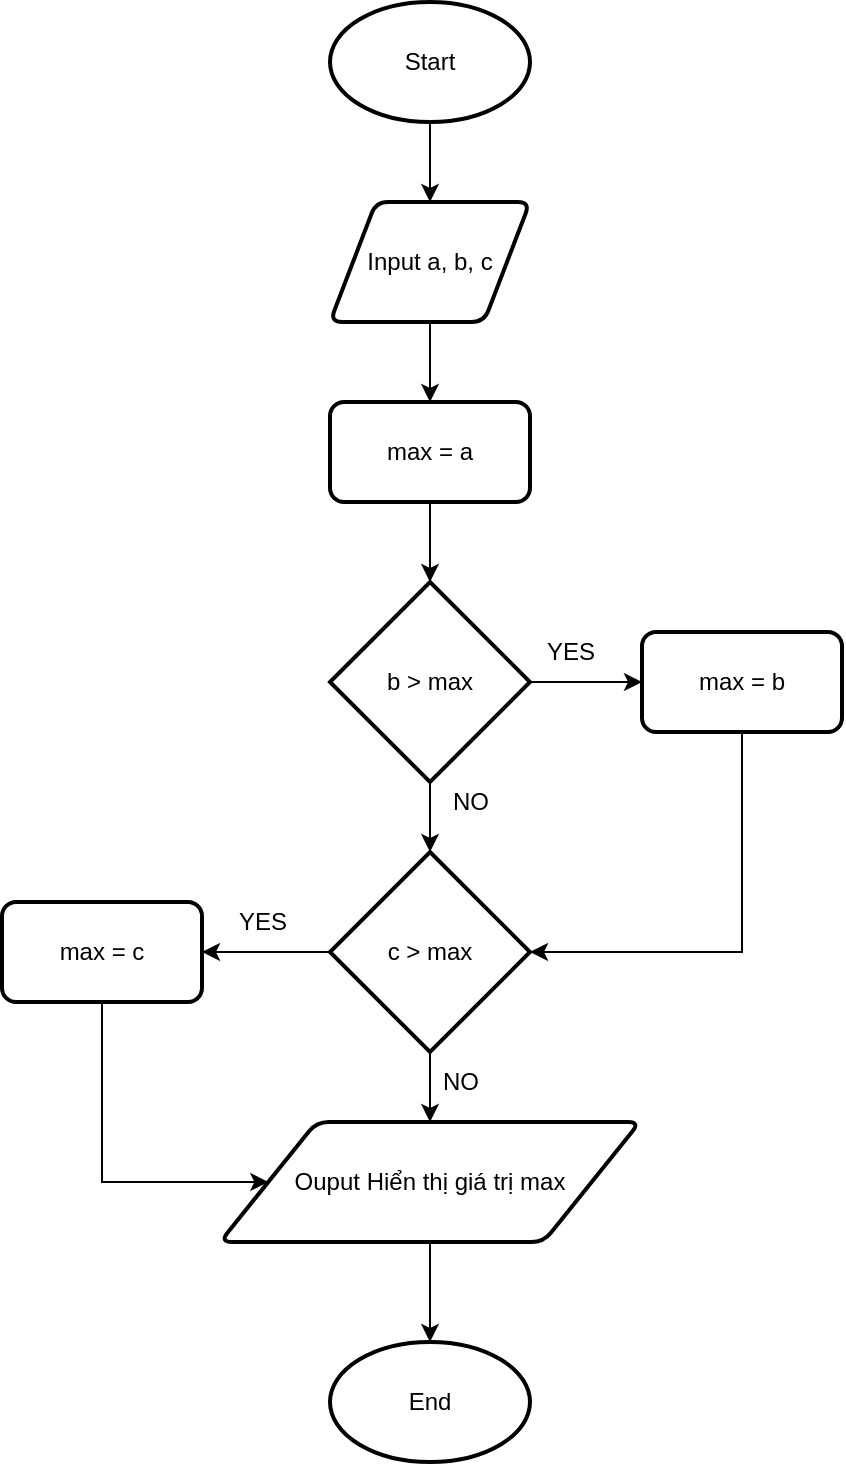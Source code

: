 <mxfile version="13.9.9" type="device"><diagram id="C5RBs43oDa-KdzZeNtuy" name="Page-1"><mxGraphModel dx="1024" dy="592" grid="1" gridSize="10" guides="1" tooltips="1" connect="1" arrows="1" fold="1" page="1" pageScale="1" pageWidth="827" pageHeight="1169" math="0" shadow="0"><root><mxCell id="WIyWlLk6GJQsqaUBKTNV-0"/><mxCell id="WIyWlLk6GJQsqaUBKTNV-1" parent="WIyWlLk6GJQsqaUBKTNV-0"/><mxCell id="aR4UHkgIdLmIpxsR78Sh-14" value="" style="edgeStyle=orthogonalEdgeStyle;rounded=0;orthogonalLoop=1;jettySize=auto;html=1;" edge="1" parent="WIyWlLk6GJQsqaUBKTNV-1" source="aR4UHkgIdLmIpxsR78Sh-0" target="aR4UHkgIdLmIpxsR78Sh-1"><mxGeometry relative="1" as="geometry"/></mxCell><mxCell id="aR4UHkgIdLmIpxsR78Sh-0" value="Start" style="strokeWidth=2;html=1;shape=mxgraph.flowchart.start_1;whiteSpace=wrap;" vertex="1" parent="WIyWlLk6GJQsqaUBKTNV-1"><mxGeometry x="364" y="110" width="100" height="60" as="geometry"/></mxCell><mxCell id="aR4UHkgIdLmIpxsR78Sh-15" value="" style="edgeStyle=orthogonalEdgeStyle;rounded=0;orthogonalLoop=1;jettySize=auto;html=1;" edge="1" parent="WIyWlLk6GJQsqaUBKTNV-1" source="aR4UHkgIdLmIpxsR78Sh-1" target="aR4UHkgIdLmIpxsR78Sh-2"><mxGeometry relative="1" as="geometry"/></mxCell><mxCell id="aR4UHkgIdLmIpxsR78Sh-1" value="Input a, b, c" style="shape=parallelogram;html=1;strokeWidth=2;perimeter=parallelogramPerimeter;whiteSpace=wrap;rounded=1;arcSize=12;size=0.23;" vertex="1" parent="WIyWlLk6GJQsqaUBKTNV-1"><mxGeometry x="364" y="210" width="100" height="60" as="geometry"/></mxCell><mxCell id="aR4UHkgIdLmIpxsR78Sh-19" value="" style="edgeStyle=orthogonalEdgeStyle;rounded=0;orthogonalLoop=1;jettySize=auto;html=1;" edge="1" parent="WIyWlLk6GJQsqaUBKTNV-1" source="aR4UHkgIdLmIpxsR78Sh-2" target="aR4UHkgIdLmIpxsR78Sh-17"><mxGeometry relative="1" as="geometry"/></mxCell><mxCell id="aR4UHkgIdLmIpxsR78Sh-2" value="max = a" style="rounded=1;whiteSpace=wrap;html=1;absoluteArcSize=1;arcSize=14;strokeWidth=2;" vertex="1" parent="WIyWlLk6GJQsqaUBKTNV-1"><mxGeometry x="364" y="310" width="100" height="50" as="geometry"/></mxCell><mxCell id="aR4UHkgIdLmIpxsR78Sh-21" value="" style="edgeStyle=orthogonalEdgeStyle;rounded=0;orthogonalLoop=1;jettySize=auto;html=1;" edge="1" parent="WIyWlLk6GJQsqaUBKTNV-1" source="aR4UHkgIdLmIpxsR78Sh-17" target="aR4UHkgIdLmIpxsR78Sh-20"><mxGeometry relative="1" as="geometry"/></mxCell><mxCell id="aR4UHkgIdLmIpxsR78Sh-24" value="" style="edgeStyle=orthogonalEdgeStyle;rounded=0;orthogonalLoop=1;jettySize=auto;html=1;" edge="1" parent="WIyWlLk6GJQsqaUBKTNV-1" source="aR4UHkgIdLmIpxsR78Sh-17" target="aR4UHkgIdLmIpxsR78Sh-22"><mxGeometry relative="1" as="geometry"/></mxCell><mxCell id="aR4UHkgIdLmIpxsR78Sh-17" value="b &amp;gt; max" style="strokeWidth=2;html=1;shape=mxgraph.flowchart.decision;whiteSpace=wrap;" vertex="1" parent="WIyWlLk6GJQsqaUBKTNV-1"><mxGeometry x="364" y="400" width="100" height="100" as="geometry"/></mxCell><mxCell id="aR4UHkgIdLmIpxsR78Sh-39" style="edgeStyle=orthogonalEdgeStyle;rounded=0;orthogonalLoop=1;jettySize=auto;html=1;entryX=1;entryY=0.5;entryDx=0;entryDy=0;entryPerimeter=0;" edge="1" parent="WIyWlLk6GJQsqaUBKTNV-1" source="aR4UHkgIdLmIpxsR78Sh-20" target="aR4UHkgIdLmIpxsR78Sh-22"><mxGeometry relative="1" as="geometry"><Array as="points"><mxPoint x="570" y="585"/></Array></mxGeometry></mxCell><mxCell id="aR4UHkgIdLmIpxsR78Sh-20" value="max = b" style="rounded=1;whiteSpace=wrap;html=1;absoluteArcSize=1;arcSize=14;strokeWidth=2;" vertex="1" parent="WIyWlLk6GJQsqaUBKTNV-1"><mxGeometry x="520" y="425" width="100" height="50" as="geometry"/></mxCell><mxCell id="aR4UHkgIdLmIpxsR78Sh-35" value="" style="edgeStyle=orthogonalEdgeStyle;rounded=0;orthogonalLoop=1;jettySize=auto;html=1;" edge="1" parent="WIyWlLk6GJQsqaUBKTNV-1" source="aR4UHkgIdLmIpxsR78Sh-22" target="aR4UHkgIdLmIpxsR78Sh-23"><mxGeometry relative="1" as="geometry"/></mxCell><mxCell id="aR4UHkgIdLmIpxsR78Sh-37" value="" style="edgeStyle=orthogonalEdgeStyle;rounded=0;orthogonalLoop=1;jettySize=auto;html=1;" edge="1" parent="WIyWlLk6GJQsqaUBKTNV-1" source="aR4UHkgIdLmIpxsR78Sh-22" target="aR4UHkgIdLmIpxsR78Sh-26"><mxGeometry relative="1" as="geometry"/></mxCell><mxCell id="aR4UHkgIdLmIpxsR78Sh-22" value="c &amp;gt; max" style="strokeWidth=2;html=1;shape=mxgraph.flowchart.decision;whiteSpace=wrap;" vertex="1" parent="WIyWlLk6GJQsqaUBKTNV-1"><mxGeometry x="364" y="535" width="100" height="100" as="geometry"/></mxCell><mxCell id="aR4UHkgIdLmIpxsR78Sh-27" style="edgeStyle=orthogonalEdgeStyle;rounded=0;orthogonalLoop=1;jettySize=auto;html=1;entryX=0;entryY=0.5;entryDx=0;entryDy=0;" edge="1" parent="WIyWlLk6GJQsqaUBKTNV-1" source="aR4UHkgIdLmIpxsR78Sh-23" target="aR4UHkgIdLmIpxsR78Sh-26"><mxGeometry relative="1" as="geometry"><Array as="points"><mxPoint x="250" y="700"/></Array></mxGeometry></mxCell><mxCell id="aR4UHkgIdLmIpxsR78Sh-23" value="max = c" style="rounded=1;whiteSpace=wrap;html=1;absoluteArcSize=1;arcSize=14;strokeWidth=2;" vertex="1" parent="WIyWlLk6GJQsqaUBKTNV-1"><mxGeometry x="200" y="560" width="100" height="50" as="geometry"/></mxCell><mxCell id="aR4UHkgIdLmIpxsR78Sh-30" style="edgeStyle=orthogonalEdgeStyle;rounded=0;orthogonalLoop=1;jettySize=auto;html=1;entryX=0.5;entryY=0;entryDx=0;entryDy=0;entryPerimeter=0;" edge="1" parent="WIyWlLk6GJQsqaUBKTNV-1" source="aR4UHkgIdLmIpxsR78Sh-26" target="aR4UHkgIdLmIpxsR78Sh-29"><mxGeometry relative="1" as="geometry"/></mxCell><mxCell id="aR4UHkgIdLmIpxsR78Sh-26" value="Ouput Hiển thị giá trị max" style="shape=parallelogram;html=1;strokeWidth=2;perimeter=parallelogramPerimeter;whiteSpace=wrap;rounded=1;arcSize=12;size=0.23;" vertex="1" parent="WIyWlLk6GJQsqaUBKTNV-1"><mxGeometry x="309" y="670" width="210" height="60" as="geometry"/></mxCell><mxCell id="aR4UHkgIdLmIpxsR78Sh-29" value="End" style="strokeWidth=2;html=1;shape=mxgraph.flowchart.start_1;whiteSpace=wrap;" vertex="1" parent="WIyWlLk6GJQsqaUBKTNV-1"><mxGeometry x="364" y="780" width="100" height="60" as="geometry"/></mxCell><mxCell id="aR4UHkgIdLmIpxsR78Sh-31" value="YES" style="text;html=1;resizable=0;autosize=1;align=center;verticalAlign=middle;points=[];fillColor=none;strokeColor=none;rounded=0;" vertex="1" parent="WIyWlLk6GJQsqaUBKTNV-1"><mxGeometry x="464" y="425" width="40" height="20" as="geometry"/></mxCell><mxCell id="aR4UHkgIdLmIpxsR78Sh-32" value="YES" style="text;html=1;resizable=0;autosize=1;align=center;verticalAlign=middle;points=[];fillColor=none;strokeColor=none;rounded=0;" vertex="1" parent="WIyWlLk6GJQsqaUBKTNV-1"><mxGeometry x="310" y="560" width="40" height="20" as="geometry"/></mxCell><mxCell id="aR4UHkgIdLmIpxsR78Sh-36" value="NO" style="text;html=1;resizable=0;autosize=1;align=center;verticalAlign=middle;points=[];fillColor=none;strokeColor=none;rounded=0;" vertex="1" parent="WIyWlLk6GJQsqaUBKTNV-1"><mxGeometry x="419" y="500" width="30" height="20" as="geometry"/></mxCell><mxCell id="aR4UHkgIdLmIpxsR78Sh-38" value="NO" style="text;html=1;resizable=0;autosize=1;align=center;verticalAlign=middle;points=[];fillColor=none;strokeColor=none;rounded=0;" vertex="1" parent="WIyWlLk6GJQsqaUBKTNV-1"><mxGeometry x="414" y="640" width="30" height="20" as="geometry"/></mxCell></root></mxGraphModel></diagram></mxfile>